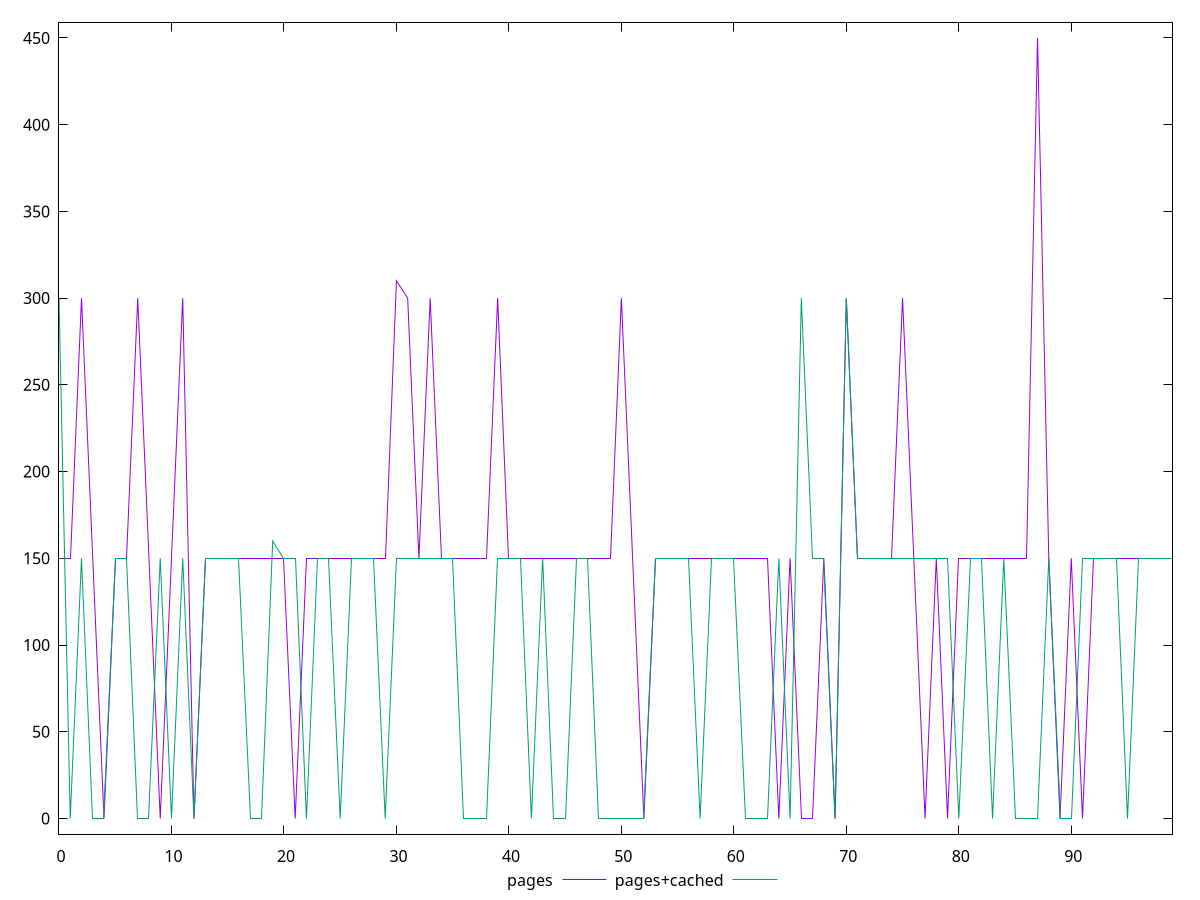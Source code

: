 reset

$pages <<EOF
0 150
1 150
2 300
3 150
4 0
5 150
6 150
7 300
8 150
9 0
10 150
11 300
12 0
13 150
14 150
15 150
16 150
17 150
18 150
19 150
20 150
21 0
22 150
23 150
24 150
25 150
26 150
27 150
28 150
29 150
30 310
31 300
32 150
33 300
34 150
35 150
36 150
37 150
38 150
39 300
40 150
41 150
42 150
43 150
44 150
45 150
46 150
47 150
48 150
49 150
50 300
51 150
52 0
53 150
54 150
55 150
56 150
57 150
58 150
59 150
60 150
61 150
62 150
63 150
64 0
65 150
66 0
67 0
68 150
69 0
70 300
71 150
72 150
73 150
74 150
75 300
76 150
77 0
78 150
79 0
80 150
81 150
82 150
83 150
84 150
85 150
86 150
87 450
88 150
89 0
90 150
91 0
92 150
93 150
94 150
95 150
96 150
97 150
98 150
99 150
EOF

$pagesCached <<EOF
0 300
1 0
2 150
3 0
4 0
5 150
6 150
7 0
8 0
9 150
10 0
11 150
12 0
13 150
14 150
15 150
16 150
17 0
18 0
19 160
20 150
21 150
22 0
23 150
24 150
25 0
26 150
27 150
28 150
29 0
30 150
31 150
32 150
33 150
34 150
35 150
36 0
37 0
38 0
39 150
40 150
41 150
42 0
43 150
44 0
45 0
46 150
47 150
48 0
49 0
50 0
51 0
52 0
53 150
54 150
55 150
56 150
57 0
58 150
59 150
60 150
61 0
62 0
63 0
64 150
65 0
66 300
67 150
68 150
69 0
70 300
71 150
72 150
73 150
74 150
75 150
76 150
77 150
78 150
79 150
80 0
81 150
82 150
83 0
84 150
85 0
86 0
87 0
88 150
89 0
90 0
91 150
92 150
93 150
94 150
95 0
96 150
97 150
98 150
99 150
EOF

set key outside below
set xrange [0:99]
set yrange [-9:459]
set trange [-9:459]
set terminal svg size 640, 520 enhanced background rgb 'white'
set output "report_00026_2021-02-22T21:38:55.199Z/uses-http2/comparison/line/0_vs_1.svg"

plot $pages title "pages" with line, \
     $pagesCached title "pages+cached" with line

reset
